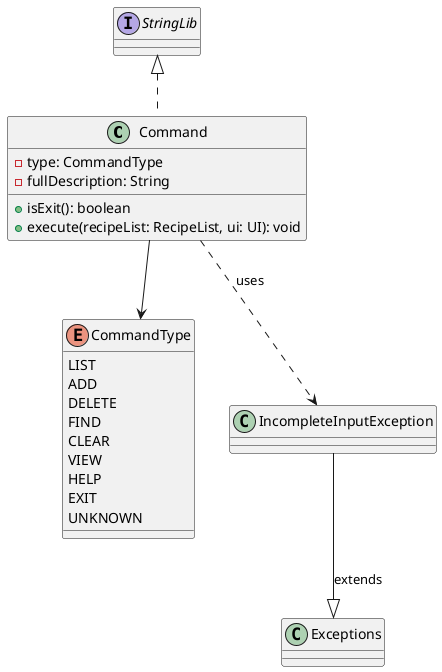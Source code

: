 @startuml

class Command implements StringLib {
    - type: CommandType
    - fullDescription: String
    + isExit(): boolean
    + execute(recipeList: RecipeList, ui: UI): void
}

enum CommandType {
    LIST
    ADD
    DELETE
    FIND
    CLEAR
    VIEW
    HELP
    EXIT
    UNKNOWN
}

Command --> CommandType
IncompleteInputException --|> Exceptions : extends
Command ..> IncompleteInputException : uses

@enduml